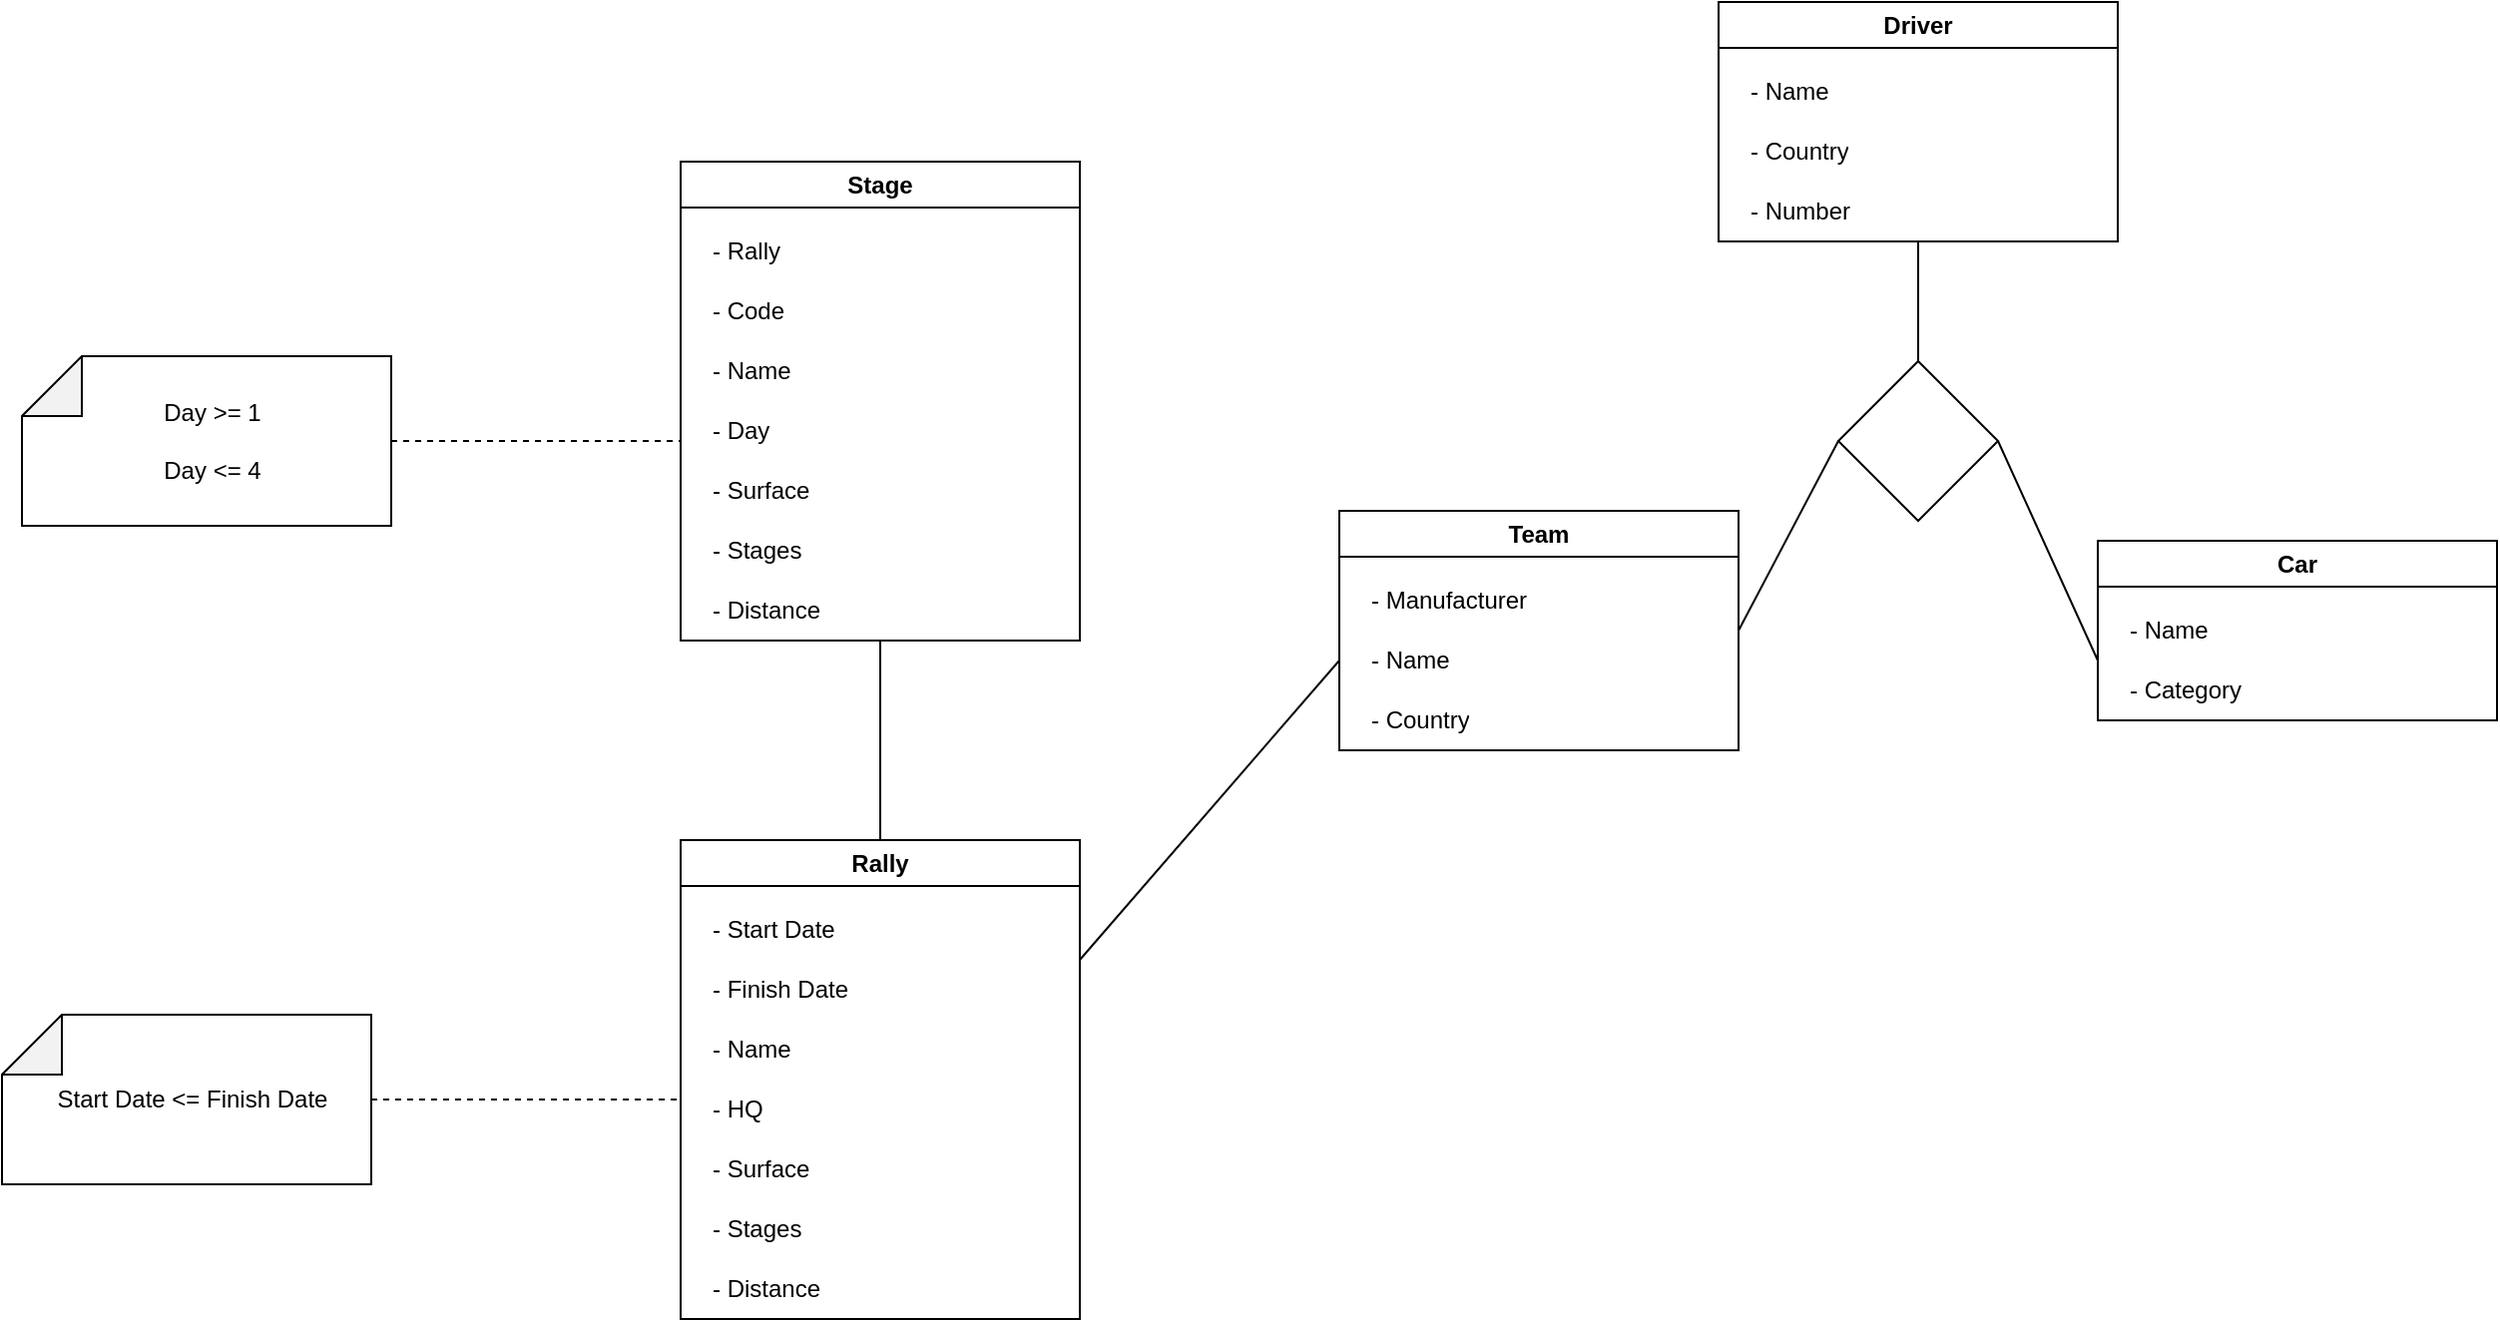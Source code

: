 <mxfile version="20.6.0" type="device"><diagram id="C5RBs43oDa-KdzZeNtuy" name="Page-1"><mxGraphModel dx="2531" dy="772" grid="1" gridSize="10" guides="1" tooltips="1" connect="1" arrows="1" fold="1" page="1" pageScale="1" pageWidth="827" pageHeight="1169" math="0" shadow="0"><root><mxCell id="WIyWlLk6GJQsqaUBKTNV-0"/><mxCell id="WIyWlLk6GJQsqaUBKTNV-1" parent="WIyWlLk6GJQsqaUBKTNV-0"/><mxCell id="OlmIPN-1aIBm_Ry9roPU-0" value="Team" style="swimlane;whiteSpace=wrap;html=1;startSize=23;" parent="WIyWlLk6GJQsqaUBKTNV-1" vertex="1"><mxGeometry x="-70" y="345" width="200" height="120" as="geometry"/></mxCell><mxCell id="OlmIPN-1aIBm_Ry9roPU-5" value="- Manufacturer" style="text;strokeColor=none;fillColor=none;align=left;verticalAlign=middle;spacingLeft=4;spacingRight=4;overflow=hidden;points=[[0,0.5],[1,0.5]];portConstraint=eastwest;rotatable=0;whiteSpace=wrap;html=1;" parent="OlmIPN-1aIBm_Ry9roPU-0" vertex="1"><mxGeometry x="10" y="30" width="90" height="30" as="geometry"/></mxCell><mxCell id="OlmIPN-1aIBm_Ry9roPU-15" value="- Name" style="text;strokeColor=none;fillColor=none;align=left;verticalAlign=middle;spacingLeft=4;spacingRight=4;overflow=hidden;points=[[0,0.5],[1,0.5]];portConstraint=eastwest;rotatable=0;whiteSpace=wrap;html=1;" parent="OlmIPN-1aIBm_Ry9roPU-0" vertex="1"><mxGeometry x="10" y="60" width="90" height="30" as="geometry"/></mxCell><mxCell id="OlmIPN-1aIBm_Ry9roPU-6" value="- Country" style="text;strokeColor=none;fillColor=none;align=left;verticalAlign=middle;spacingLeft=4;spacingRight=4;overflow=hidden;points=[[0,0.5],[1,0.5]];portConstraint=eastwest;rotatable=0;whiteSpace=wrap;html=1;" parent="OlmIPN-1aIBm_Ry9roPU-0" vertex="1"><mxGeometry x="10" y="90" width="80" height="30" as="geometry"/></mxCell><mxCell id="OlmIPN-1aIBm_Ry9roPU-1" value="Car" style="swimlane;whiteSpace=wrap;html=1;" parent="WIyWlLk6GJQsqaUBKTNV-1" vertex="1"><mxGeometry x="310" y="360" width="200" height="90" as="geometry"/></mxCell><mxCell id="OlmIPN-1aIBm_Ry9roPU-16" value="- Name" style="text;strokeColor=none;fillColor=none;align=left;verticalAlign=middle;spacingLeft=4;spacingRight=4;overflow=hidden;points=[[0,0.5],[1,0.5]];portConstraint=eastwest;rotatable=0;whiteSpace=wrap;html=1;" parent="OlmIPN-1aIBm_Ry9roPU-1" vertex="1"><mxGeometry x="10" y="30" width="80" height="30" as="geometry"/></mxCell><mxCell id="OlmIPN-1aIBm_Ry9roPU-18" value="- Category" style="text;strokeColor=none;fillColor=none;align=left;verticalAlign=middle;spacingLeft=4;spacingRight=4;overflow=hidden;points=[[0,0.5],[1,0.5]];portConstraint=eastwest;rotatable=0;whiteSpace=wrap;html=1;" parent="OlmIPN-1aIBm_Ry9roPU-1" vertex="1"><mxGeometry x="10" y="60" width="80" height="30" as="geometry"/></mxCell><mxCell id="OlmIPN-1aIBm_Ry9roPU-2" value="Driver" style="swimlane;whiteSpace=wrap;html=1;" parent="WIyWlLk6GJQsqaUBKTNV-1" vertex="1"><mxGeometry x="120" y="90" width="200" height="120" as="geometry"/></mxCell><mxCell id="OlmIPN-1aIBm_Ry9roPU-19" value="- Name" style="text;strokeColor=none;fillColor=none;align=left;verticalAlign=middle;spacingLeft=4;spacingRight=4;overflow=hidden;points=[[0,0.5],[1,0.5]];portConstraint=eastwest;rotatable=0;whiteSpace=wrap;html=1;" parent="OlmIPN-1aIBm_Ry9roPU-2" vertex="1"><mxGeometry x="10" y="30" width="80" height="30" as="geometry"/></mxCell><mxCell id="OlmIPN-1aIBm_Ry9roPU-20" value="- Country" style="text;strokeColor=none;fillColor=none;align=left;verticalAlign=middle;spacingLeft=4;spacingRight=4;overflow=hidden;points=[[0,0.5],[1,0.5]];portConstraint=eastwest;rotatable=0;whiteSpace=wrap;html=1;" parent="OlmIPN-1aIBm_Ry9roPU-2" vertex="1"><mxGeometry x="10" y="60" width="80" height="30" as="geometry"/></mxCell><mxCell id="OlmIPN-1aIBm_Ry9roPU-21" value="- Number" style="text;strokeColor=none;fillColor=none;align=left;verticalAlign=middle;spacingLeft=4;spacingRight=4;overflow=hidden;points=[[0,0.5],[1,0.5]];portConstraint=eastwest;rotatable=0;whiteSpace=wrap;html=1;" parent="OlmIPN-1aIBm_Ry9roPU-2" vertex="1"><mxGeometry x="10" y="90" width="80" height="30" as="geometry"/></mxCell><mxCell id="OlmIPN-1aIBm_Ry9roPU-3" value="Rally" style="swimlane;whiteSpace=wrap;html=1;" parent="WIyWlLk6GJQsqaUBKTNV-1" vertex="1"><mxGeometry x="-400" y="510" width="200" height="240" as="geometry"/></mxCell><mxCell id="OlmIPN-1aIBm_Ry9roPU-7" value="- Start Date" style="text;strokeColor=none;fillColor=none;align=left;verticalAlign=middle;spacingLeft=4;spacingRight=4;overflow=hidden;points=[[0,0.5],[1,0.5]];portConstraint=eastwest;rotatable=0;whiteSpace=wrap;html=1;" parent="OlmIPN-1aIBm_Ry9roPU-3" vertex="1"><mxGeometry x="10" y="30" width="80" height="30" as="geometry"/></mxCell><mxCell id="OlmIPN-1aIBm_Ry9roPU-9" value="- Finish Date" style="text;strokeColor=none;fillColor=none;align=left;verticalAlign=middle;spacingLeft=4;spacingRight=4;overflow=hidden;points=[[0,0.5],[1,0.5]];portConstraint=eastwest;rotatable=0;whiteSpace=wrap;html=1;" parent="OlmIPN-1aIBm_Ry9roPU-3" vertex="1"><mxGeometry x="10" y="60" width="80" height="30" as="geometry"/></mxCell><mxCell id="OlmIPN-1aIBm_Ry9roPU-10" value="- Name" style="text;strokeColor=none;fillColor=none;align=left;verticalAlign=middle;spacingLeft=4;spacingRight=4;overflow=hidden;points=[[0,0.5],[1,0.5]];portConstraint=eastwest;rotatable=0;whiteSpace=wrap;html=1;" parent="OlmIPN-1aIBm_Ry9roPU-3" vertex="1"><mxGeometry x="10" y="90" width="80" height="30" as="geometry"/></mxCell><mxCell id="OlmIPN-1aIBm_Ry9roPU-11" value="- HQ" style="text;strokeColor=none;fillColor=none;align=left;verticalAlign=middle;spacingLeft=4;spacingRight=4;overflow=hidden;points=[[0,0.5],[1,0.5]];portConstraint=eastwest;rotatable=0;whiteSpace=wrap;html=1;" parent="OlmIPN-1aIBm_Ry9roPU-3" vertex="1"><mxGeometry x="10" y="120" width="80" height="30" as="geometry"/></mxCell><mxCell id="OlmIPN-1aIBm_Ry9roPU-12" value="- Surface" style="text;strokeColor=none;fillColor=none;align=left;verticalAlign=middle;spacingLeft=4;spacingRight=4;overflow=hidden;points=[[0,0.5],[1,0.5]];portConstraint=eastwest;rotatable=0;whiteSpace=wrap;html=1;" parent="OlmIPN-1aIBm_Ry9roPU-3" vertex="1"><mxGeometry x="10" y="150" width="80" height="30" as="geometry"/></mxCell><mxCell id="OlmIPN-1aIBm_Ry9roPU-13" value="- Stages" style="text;strokeColor=none;fillColor=none;align=left;verticalAlign=middle;spacingLeft=4;spacingRight=4;overflow=hidden;points=[[0,0.5],[1,0.5]];portConstraint=eastwest;rotatable=0;whiteSpace=wrap;html=1;" parent="OlmIPN-1aIBm_Ry9roPU-3" vertex="1"><mxGeometry x="10" y="180" width="80" height="30" as="geometry"/></mxCell><mxCell id="OlmIPN-1aIBm_Ry9roPU-14" value="- Distance" style="text;strokeColor=none;fillColor=none;align=left;verticalAlign=middle;spacingLeft=4;spacingRight=4;overflow=hidden;points=[[0,0.5],[1,0.5]];portConstraint=eastwest;rotatable=0;whiteSpace=wrap;html=1;" parent="OlmIPN-1aIBm_Ry9roPU-3" vertex="1"><mxGeometry x="10" y="210" width="80" height="30" as="geometry"/></mxCell><mxCell id="LpOK9TYAuJ4PFb_7cnmp-2" value="Stage" style="swimlane;whiteSpace=wrap;html=1;" vertex="1" parent="WIyWlLk6GJQsqaUBKTNV-1"><mxGeometry x="-400" y="170" width="200" height="240" as="geometry"/></mxCell><mxCell id="LpOK9TYAuJ4PFb_7cnmp-3" value="- Rally" style="text;strokeColor=none;fillColor=none;align=left;verticalAlign=middle;spacingLeft=4;spacingRight=4;overflow=hidden;points=[[0,0.5],[1,0.5]];portConstraint=eastwest;rotatable=0;whiteSpace=wrap;html=1;" vertex="1" parent="LpOK9TYAuJ4PFb_7cnmp-2"><mxGeometry x="10" y="30" width="80" height="30" as="geometry"/></mxCell><mxCell id="LpOK9TYAuJ4PFb_7cnmp-4" value="- Code" style="text;strokeColor=none;fillColor=none;align=left;verticalAlign=middle;spacingLeft=4;spacingRight=4;overflow=hidden;points=[[0,0.5],[1,0.5]];portConstraint=eastwest;rotatable=0;whiteSpace=wrap;html=1;" vertex="1" parent="LpOK9TYAuJ4PFb_7cnmp-2"><mxGeometry x="10" y="60" width="80" height="30" as="geometry"/></mxCell><mxCell id="LpOK9TYAuJ4PFb_7cnmp-5" value="- Name" style="text;strokeColor=none;fillColor=none;align=left;verticalAlign=middle;spacingLeft=4;spacingRight=4;overflow=hidden;points=[[0,0.5],[1,0.5]];portConstraint=eastwest;rotatable=0;whiteSpace=wrap;html=1;" vertex="1" parent="LpOK9TYAuJ4PFb_7cnmp-2"><mxGeometry x="10" y="90" width="80" height="30" as="geometry"/></mxCell><mxCell id="LpOK9TYAuJ4PFb_7cnmp-6" value="- Day" style="text;strokeColor=none;fillColor=none;align=left;verticalAlign=middle;spacingLeft=4;spacingRight=4;overflow=hidden;points=[[0,0.5],[1,0.5]];portConstraint=eastwest;rotatable=0;whiteSpace=wrap;html=1;" vertex="1" parent="LpOK9TYAuJ4PFb_7cnmp-2"><mxGeometry x="10" y="120" width="80" height="30" as="geometry"/></mxCell><mxCell id="LpOK9TYAuJ4PFb_7cnmp-7" value="- Surface" style="text;strokeColor=none;fillColor=none;align=left;verticalAlign=middle;spacingLeft=4;spacingRight=4;overflow=hidden;points=[[0,0.5],[1,0.5]];portConstraint=eastwest;rotatable=0;whiteSpace=wrap;html=1;" vertex="1" parent="LpOK9TYAuJ4PFb_7cnmp-2"><mxGeometry x="10" y="150" width="80" height="30" as="geometry"/></mxCell><mxCell id="LpOK9TYAuJ4PFb_7cnmp-8" value="- Stages" style="text;strokeColor=none;fillColor=none;align=left;verticalAlign=middle;spacingLeft=4;spacingRight=4;overflow=hidden;points=[[0,0.5],[1,0.5]];portConstraint=eastwest;rotatable=0;whiteSpace=wrap;html=1;" vertex="1" parent="LpOK9TYAuJ4PFb_7cnmp-2"><mxGeometry x="10" y="180" width="80" height="30" as="geometry"/></mxCell><mxCell id="LpOK9TYAuJ4PFb_7cnmp-9" value="- Distance" style="text;strokeColor=none;fillColor=none;align=left;verticalAlign=middle;spacingLeft=4;spacingRight=4;overflow=hidden;points=[[0,0.5],[1,0.5]];portConstraint=eastwest;rotatable=0;whiteSpace=wrap;html=1;" vertex="1" parent="LpOK9TYAuJ4PFb_7cnmp-2"><mxGeometry x="10" y="210" width="80" height="30" as="geometry"/></mxCell><mxCell id="LpOK9TYAuJ4PFb_7cnmp-10" value="" style="shape=note;whiteSpace=wrap;html=1;backgroundOutline=1;darkOpacity=0.05;rotation=-90;" vertex="1" parent="WIyWlLk6GJQsqaUBKTNV-1"><mxGeometry x="-690" y="547.5" width="85" height="185" as="geometry"/></mxCell><mxCell id="LpOK9TYAuJ4PFb_7cnmp-11" value="Start Date &amp;lt;= Finish Date" style="text;html=1;strokeColor=none;fillColor=none;align=center;verticalAlign=middle;whiteSpace=wrap;rounded=0;" vertex="1" parent="WIyWlLk6GJQsqaUBKTNV-1"><mxGeometry x="-722.5" y="625" width="155" height="30" as="geometry"/></mxCell><mxCell id="LpOK9TYAuJ4PFb_7cnmp-12" value="" style="endArrow=none;dashed=1;html=1;rounded=0;exitX=0.5;exitY=1;exitDx=0;exitDy=0;exitPerimeter=0;" edge="1" parent="WIyWlLk6GJQsqaUBKTNV-1" source="LpOK9TYAuJ4PFb_7cnmp-10"><mxGeometry width="50" height="50" relative="1" as="geometry"><mxPoint x="-50" y="570" as="sourcePoint"/><mxPoint x="-400" y="640" as="targetPoint"/></mxGeometry></mxCell><mxCell id="LpOK9TYAuJ4PFb_7cnmp-13" value="" style="endArrow=none;html=1;rounded=0;exitX=1;exitY=0.5;exitDx=0;exitDy=0;" edge="1" parent="WIyWlLk6GJQsqaUBKTNV-1" source="LpOK9TYAuJ4PFb_7cnmp-16"><mxGeometry width="50" height="50" relative="1" as="geometry"><mxPoint x="130" y="420" as="sourcePoint"/><mxPoint x="310" y="420" as="targetPoint"/></mxGeometry></mxCell><mxCell id="LpOK9TYAuJ4PFb_7cnmp-14" value="" style="endArrow=none;html=1;rounded=0;exitX=1;exitY=0.25;exitDx=0;exitDy=0;" edge="1" parent="WIyWlLk6GJQsqaUBKTNV-1" source="OlmIPN-1aIBm_Ry9roPU-3"><mxGeometry width="50" height="50" relative="1" as="geometry"><mxPoint x="-50" y="570" as="sourcePoint"/><mxPoint x="-70" y="420" as="targetPoint"/></mxGeometry></mxCell><mxCell id="LpOK9TYAuJ4PFb_7cnmp-15" value="" style="endArrow=none;html=1;rounded=0;exitX=0.5;exitY=0;exitDx=0;exitDy=0;entryX=0.5;entryY=1;entryDx=0;entryDy=0;" edge="1" parent="WIyWlLk6GJQsqaUBKTNV-1" source="OlmIPN-1aIBm_Ry9roPU-3" target="LpOK9TYAuJ4PFb_7cnmp-2"><mxGeometry width="50" height="50" relative="1" as="geometry"><mxPoint x="-50" y="440" as="sourcePoint"/><mxPoint y="390" as="targetPoint"/></mxGeometry></mxCell><mxCell id="LpOK9TYAuJ4PFb_7cnmp-16" value="" style="rhombus;whiteSpace=wrap;html=1;" vertex="1" parent="WIyWlLk6GJQsqaUBKTNV-1"><mxGeometry x="180" y="270" width="80" height="80" as="geometry"/></mxCell><mxCell id="LpOK9TYAuJ4PFb_7cnmp-17" value="" style="endArrow=none;html=1;rounded=0;entryX=0;entryY=0.5;entryDx=0;entryDy=0;exitX=1;exitY=0.5;exitDx=0;exitDy=0;" edge="1" parent="WIyWlLk6GJQsqaUBKTNV-1" source="OlmIPN-1aIBm_Ry9roPU-0" target="LpOK9TYAuJ4PFb_7cnmp-16"><mxGeometry width="50" height="50" relative="1" as="geometry"><mxPoint x="-50" y="440" as="sourcePoint"/><mxPoint y="390" as="targetPoint"/></mxGeometry></mxCell><mxCell id="LpOK9TYAuJ4PFb_7cnmp-18" value="" style="endArrow=none;html=1;rounded=0;entryX=0.5;entryY=1;entryDx=0;entryDy=0;exitX=0.5;exitY=0;exitDx=0;exitDy=0;" edge="1" parent="WIyWlLk6GJQsqaUBKTNV-1" source="LpOK9TYAuJ4PFb_7cnmp-16" target="OlmIPN-1aIBm_Ry9roPU-2"><mxGeometry width="50" height="50" relative="1" as="geometry"><mxPoint x="-50" y="440" as="sourcePoint"/><mxPoint y="390" as="targetPoint"/></mxGeometry></mxCell><mxCell id="LpOK9TYAuJ4PFb_7cnmp-19" value="" style="shape=note;whiteSpace=wrap;html=1;backgroundOutline=1;darkOpacity=0.05;rotation=-90;" vertex="1" parent="WIyWlLk6GJQsqaUBKTNV-1"><mxGeometry x="-680" y="217.5" width="85" height="185" as="geometry"/></mxCell><mxCell id="LpOK9TYAuJ4PFb_7cnmp-20" value="Day &amp;gt;= 1&lt;br&gt;&lt;br&gt;Day &amp;lt;= 4" style="text;html=1;strokeColor=none;fillColor=none;align=center;verticalAlign=middle;whiteSpace=wrap;rounded=0;" vertex="1" parent="WIyWlLk6GJQsqaUBKTNV-1"><mxGeometry x="-712.5" y="295" width="155" height="30" as="geometry"/></mxCell><mxCell id="LpOK9TYAuJ4PFb_7cnmp-21" value="" style="endArrow=none;dashed=1;html=1;rounded=0;exitX=0.5;exitY=1;exitDx=0;exitDy=0;exitPerimeter=0;" edge="1" parent="WIyWlLk6GJQsqaUBKTNV-1" source="LpOK9TYAuJ4PFb_7cnmp-19"><mxGeometry width="50" height="50" relative="1" as="geometry"><mxPoint x="-680" y="70" as="sourcePoint"/><mxPoint x="-400" y="310" as="targetPoint"/></mxGeometry></mxCell></root></mxGraphModel></diagram></mxfile>
